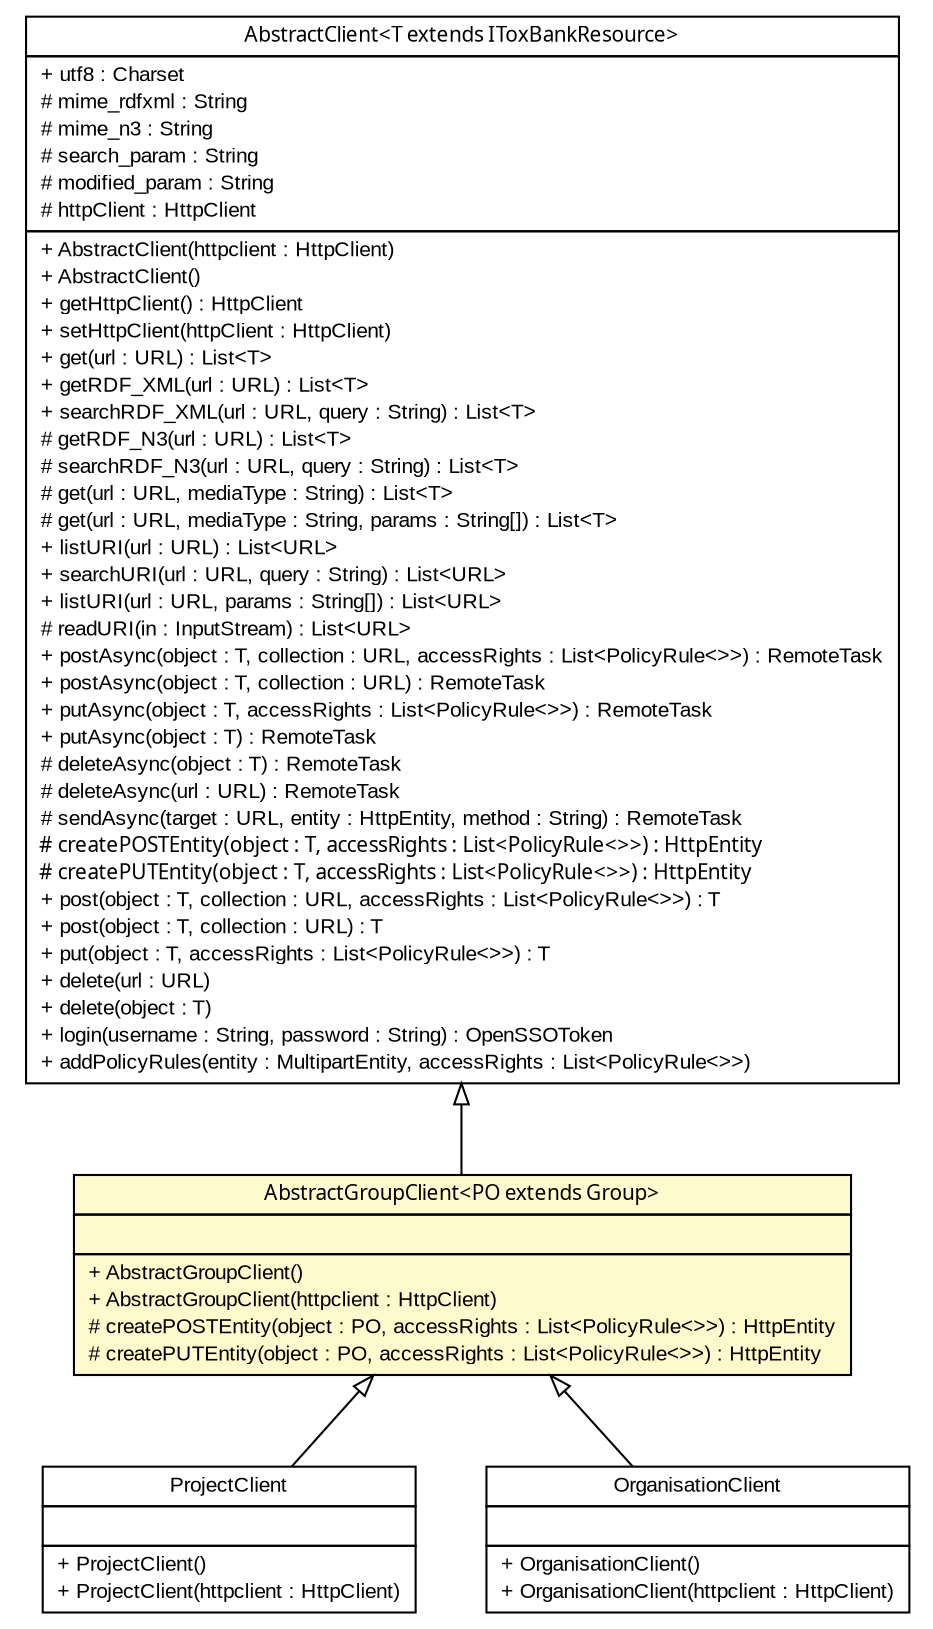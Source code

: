 #!/usr/local/bin/dot
#
# Class diagram 
# Generated by UmlGraph version 4.6 (http://www.spinellis.gr/sw/umlgraph)
#

digraph G {
	edge [fontname="arial",fontsize=10,labelfontname="arial",labelfontsize=10];
	node [fontname="arial",fontsize=10,shape=plaintext];
	// net.toxbank.client.resource.ProjectClient
	c477 [label=<<table border="0" cellborder="1" cellspacing="0" cellpadding="2" port="p" href="./ProjectClient.html">
		<tr><td><table border="0" cellspacing="0" cellpadding="1">
			<tr><td> ProjectClient </td></tr>
		</table></td></tr>
		<tr><td><table border="0" cellspacing="0" cellpadding="1">
			<tr><td align="left">  </td></tr>
		</table></td></tr>
		<tr><td><table border="0" cellspacing="0" cellpadding="1">
			<tr><td align="left"> + ProjectClient() </td></tr>
			<tr><td align="left"> + ProjectClient(httpclient : HttpClient) </td></tr>
		</table></td></tr>
		</table>>, fontname="arial", fontcolor="black", fontsize=10.0];
	// net.toxbank.client.resource.OrganisationClient
	c478 [label=<<table border="0" cellborder="1" cellspacing="0" cellpadding="2" port="p" href="./OrganisationClient.html">
		<tr><td><table border="0" cellspacing="0" cellpadding="1">
			<tr><td> OrganisationClient </td></tr>
		</table></td></tr>
		<tr><td><table border="0" cellspacing="0" cellpadding="1">
			<tr><td align="left">  </td></tr>
		</table></td></tr>
		<tr><td><table border="0" cellspacing="0" cellpadding="1">
			<tr><td align="left"> + OrganisationClient() </td></tr>
			<tr><td align="left"> + OrganisationClient(httpclient : HttpClient) </td></tr>
		</table></td></tr>
		</table>>, fontname="arial", fontcolor="black", fontsize=10.0];
	// net.toxbank.client.resource.AbstractGroupClient<PO extends net.toxbank.client.resource.Group>
	c484 [label=<<table border="0" cellborder="1" cellspacing="0" cellpadding="2" port="p" bgcolor="lemonChiffon" href="./AbstractGroupClient.html">
		<tr><td><table border="0" cellspacing="0" cellpadding="1">
			<tr><td><font face="ariali"> AbstractGroupClient&lt;PO extends Group&gt; </font></td></tr>
		</table></td></tr>
		<tr><td><table border="0" cellspacing="0" cellpadding="1">
			<tr><td align="left">  </td></tr>
		</table></td></tr>
		<tr><td><table border="0" cellspacing="0" cellpadding="1">
			<tr><td align="left"> + AbstractGroupClient() </td></tr>
			<tr><td align="left"> + AbstractGroupClient(httpclient : HttpClient) </td></tr>
			<tr><td align="left"> # createPOSTEntity(object : PO, accessRights : List&lt;PolicyRule&lt;&gt;&gt;) : HttpEntity </td></tr>
			<tr><td align="left"> # createPUTEntity(object : PO, accessRights : List&lt;PolicyRule&lt;&gt;&gt;) : HttpEntity </td></tr>
		</table></td></tr>
		</table>>, fontname="arial", fontcolor="black", fontsize=10.0];
	// net.toxbank.client.resource.AbstractClient<T extends net.toxbank.client.resource.IToxBankResource>
	c486 [label=<<table border="0" cellborder="1" cellspacing="0" cellpadding="2" port="p" href="./AbstractClient.html">
		<tr><td><table border="0" cellspacing="0" cellpadding="1">
			<tr><td><font face="ariali"> AbstractClient&lt;T extends IToxBankResource&gt; </font></td></tr>
		</table></td></tr>
		<tr><td><table border="0" cellspacing="0" cellpadding="1">
			<tr><td align="left"> + utf8 : Charset </td></tr>
			<tr><td align="left"> # mime_rdfxml : String </td></tr>
			<tr><td align="left"> # mime_n3 : String </td></tr>
			<tr><td align="left"> # search_param : String </td></tr>
			<tr><td align="left"> # modified_param : String </td></tr>
			<tr><td align="left"> # httpClient : HttpClient </td></tr>
		</table></td></tr>
		<tr><td><table border="0" cellspacing="0" cellpadding="1">
			<tr><td align="left"> + AbstractClient(httpclient : HttpClient) </td></tr>
			<tr><td align="left"> + AbstractClient() </td></tr>
			<tr><td align="left"> + getHttpClient() : HttpClient </td></tr>
			<tr><td align="left"> + setHttpClient(httpClient : HttpClient) </td></tr>
			<tr><td align="left"> + get(url : URL) : List&lt;T&gt; </td></tr>
			<tr><td align="left"> + getRDF_XML(url : URL) : List&lt;T&gt; </td></tr>
			<tr><td align="left"> + searchRDF_XML(url : URL, query : String) : List&lt;T&gt; </td></tr>
			<tr><td align="left"> # getRDF_N3(url : URL) : List&lt;T&gt; </td></tr>
			<tr><td align="left"> # searchRDF_N3(url : URL, query : String) : List&lt;T&gt; </td></tr>
			<tr><td align="left"> # get(url : URL, mediaType : String) : List&lt;T&gt; </td></tr>
			<tr><td align="left"> # get(url : URL, mediaType : String, params : String[]) : List&lt;T&gt; </td></tr>
			<tr><td align="left"> + listURI(url : URL) : List&lt;URL&gt; </td></tr>
			<tr><td align="left"> + searchURI(url : URL, query : String) : List&lt;URL&gt; </td></tr>
			<tr><td align="left"> + listURI(url : URL, params : String[]) : List&lt;URL&gt; </td></tr>
			<tr><td align="left"> # readURI(in : InputStream) : List&lt;URL&gt; </td></tr>
			<tr><td align="left"> + postAsync(object : T, collection : URL, accessRights : List&lt;PolicyRule&lt;&gt;&gt;) : RemoteTask </td></tr>
			<tr><td align="left"> + postAsync(object : T, collection : URL) : RemoteTask </td></tr>
			<tr><td align="left"> + putAsync(object : T, accessRights : List&lt;PolicyRule&lt;&gt;&gt;) : RemoteTask </td></tr>
			<tr><td align="left"> + putAsync(object : T) : RemoteTask </td></tr>
			<tr><td align="left"> # deleteAsync(object : T) : RemoteTask </td></tr>
			<tr><td align="left"> # deleteAsync(url : URL) : RemoteTask </td></tr>
			<tr><td align="left"> # sendAsync(target : URL, entity : HttpEntity, method : String) : RemoteTask </td></tr>
			<tr><td align="left"><font face="ariali" point-size="10.0"> # createPOSTEntity(object : T, accessRights : List&lt;PolicyRule&lt;&gt;&gt;) : HttpEntity </font></td></tr>
			<tr><td align="left"><font face="ariali" point-size="10.0"> # createPUTEntity(object : T, accessRights : List&lt;PolicyRule&lt;&gt;&gt;) : HttpEntity </font></td></tr>
			<tr><td align="left"> + post(object : T, collection : URL, accessRights : List&lt;PolicyRule&lt;&gt;&gt;) : T </td></tr>
			<tr><td align="left"> + post(object : T, collection : URL) : T </td></tr>
			<tr><td align="left"> + put(object : T, accessRights : List&lt;PolicyRule&lt;&gt;&gt;) : T </td></tr>
			<tr><td align="left"> + delete(url : URL) </td></tr>
			<tr><td align="left"> + delete(object : T) </td></tr>
			<tr><td align="left"> + login(username : String, password : String) : OpenSSOToken </td></tr>
			<tr><td align="left"> + addPolicyRules(entity : MultipartEntity, accessRights : List&lt;PolicyRule&lt;&gt;&gt;) </td></tr>
		</table></td></tr>
		</table>>, fontname="arial", fontcolor="black", fontsize=10.0];
	//net.toxbank.client.resource.ProjectClient extends net.toxbank.client.resource.AbstractGroupClient<net.toxbank.client.resource.Project>
	c484:p -> c477:p [dir=back,arrowtail=empty];
	//net.toxbank.client.resource.OrganisationClient extends net.toxbank.client.resource.AbstractGroupClient<net.toxbank.client.resource.Organisation>
	c484:p -> c478:p [dir=back,arrowtail=empty];
	//net.toxbank.client.resource.AbstractGroupClient<PO extends net.toxbank.client.resource.Group> extends net.toxbank.client.resource.AbstractClient<PO>
	c486:p -> c484:p [dir=back,arrowtail=empty];
}

